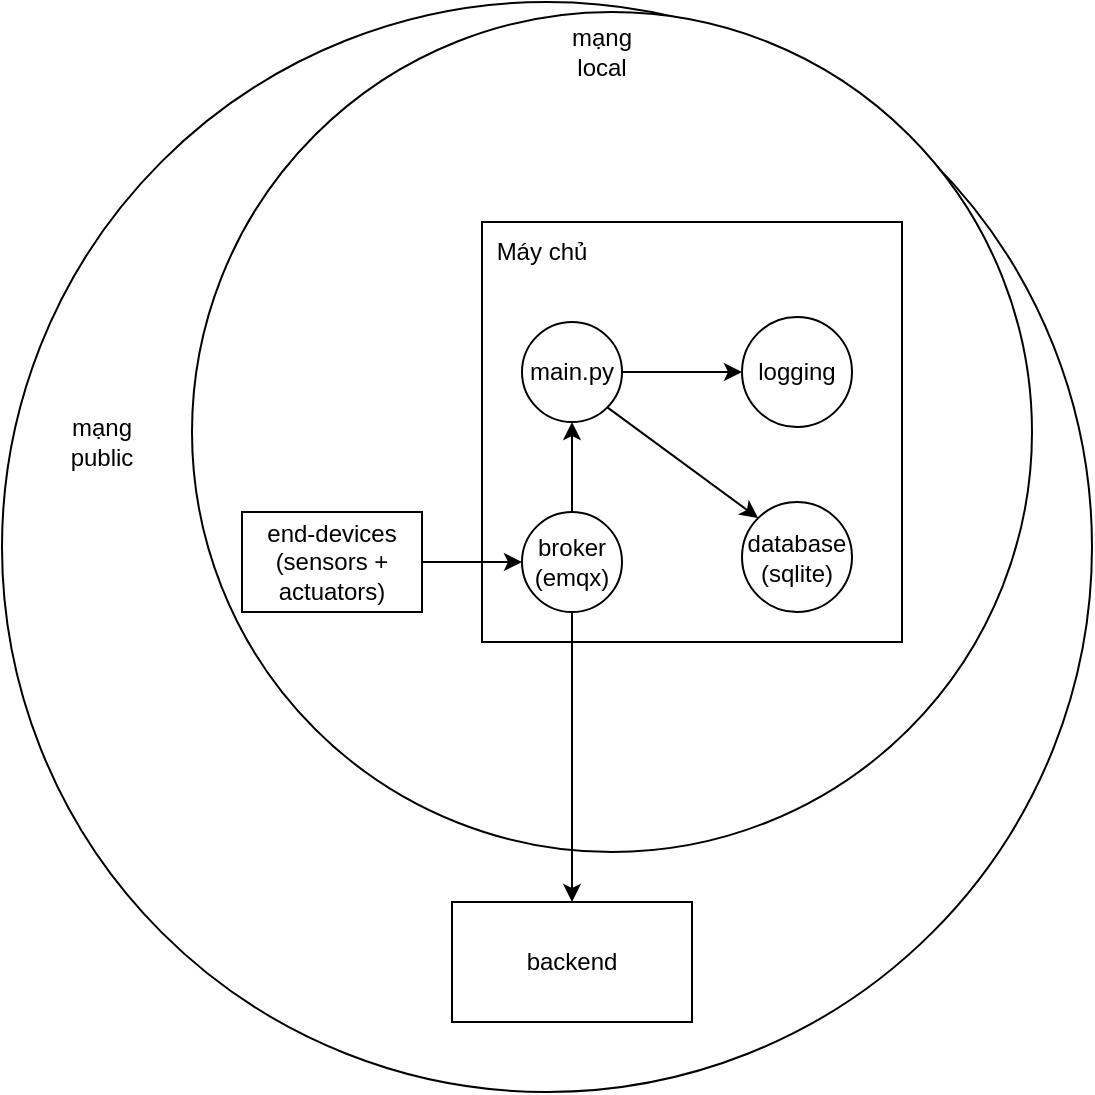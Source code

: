<mxfile version="21.2.9" type="device">
  <diagram name="Page-1" id="JTmERNCMm7uamx7KYtzp">
    <mxGraphModel dx="794" dy="509" grid="1" gridSize="10" guides="1" tooltips="1" connect="1" arrows="1" fold="1" page="1" pageScale="1" pageWidth="850" pageHeight="1100" math="0" shadow="0">
      <root>
        <mxCell id="0" />
        <mxCell id="1" parent="0" />
        <mxCell id="V-o1fGtL6thpqo705aMa-11" value="" style="ellipse;whiteSpace=wrap;html=1;aspect=fixed;" parent="1" vertex="1">
          <mxGeometry x="260" y="20" width="545" height="545" as="geometry" />
        </mxCell>
        <mxCell id="V-o1fGtL6thpqo705aMa-9" value="" style="ellipse;whiteSpace=wrap;html=1;aspect=fixed;" parent="1" vertex="1">
          <mxGeometry x="355" y="25" width="420" height="420" as="geometry" />
        </mxCell>
        <mxCell id="V-o1fGtL6thpqo705aMa-1" value="" style="whiteSpace=wrap;html=1;aspect=fixed;" parent="1" vertex="1">
          <mxGeometry x="500" y="130" width="210" height="210" as="geometry" />
        </mxCell>
        <mxCell id="V-o1fGtL6thpqo705aMa-2" value="Máy chủ" style="text;html=1;strokeColor=none;fillColor=none;align=center;verticalAlign=middle;whiteSpace=wrap;rounded=0;" parent="1" vertex="1">
          <mxGeometry x="500" y="130" width="60" height="30" as="geometry" />
        </mxCell>
        <mxCell id="V-o1fGtL6thpqo705aMa-5" value="main.py" style="ellipse;whiteSpace=wrap;html=1;aspect=fixed;" parent="1" vertex="1">
          <mxGeometry x="520" y="180" width="50" height="50" as="geometry" />
        </mxCell>
        <mxCell id="lhwBuiXh_x7Nknb-HYmF-1" style="edgeStyle=orthogonalEdgeStyle;rounded=0;orthogonalLoop=1;jettySize=auto;html=1;exitX=0.5;exitY=0;exitDx=0;exitDy=0;" edge="1" parent="1" source="V-o1fGtL6thpqo705aMa-6" target="V-o1fGtL6thpqo705aMa-5">
          <mxGeometry relative="1" as="geometry" />
        </mxCell>
        <mxCell id="V-o1fGtL6thpqo705aMa-6" value="broker&lt;br&gt;(emqx)" style="ellipse;whiteSpace=wrap;html=1;aspect=fixed;" parent="1" vertex="1">
          <mxGeometry x="520" y="275" width="50" height="50" as="geometry" />
        </mxCell>
        <mxCell id="V-o1fGtL6thpqo705aMa-7" value="database&lt;br&gt;(sqlite)" style="ellipse;whiteSpace=wrap;html=1;aspect=fixed;" parent="1" vertex="1">
          <mxGeometry x="630" y="270" width="55" height="55" as="geometry" />
        </mxCell>
        <mxCell id="V-o1fGtL6thpqo705aMa-8" value="end-devices&lt;br&gt;(sensors + actuators)" style="rounded=0;whiteSpace=wrap;html=1;" parent="1" vertex="1">
          <mxGeometry x="380" y="275" width="90" height="50" as="geometry" />
        </mxCell>
        <mxCell id="V-o1fGtL6thpqo705aMa-10" value="mạng local" style="text;html=1;strokeColor=none;fillColor=none;align=center;verticalAlign=middle;whiteSpace=wrap;rounded=0;" parent="1" vertex="1">
          <mxGeometry x="530" y="30" width="60" height="30" as="geometry" />
        </mxCell>
        <mxCell id="V-o1fGtL6thpqo705aMa-12" value="mạng public" style="text;html=1;strokeColor=none;fillColor=none;align=center;verticalAlign=middle;whiteSpace=wrap;rounded=0;" parent="1" vertex="1">
          <mxGeometry x="280" y="220" width="60" height="40" as="geometry" />
        </mxCell>
        <mxCell id="V-o1fGtL6thpqo705aMa-13" value="backend" style="rounded=0;whiteSpace=wrap;html=1;" parent="1" vertex="1">
          <mxGeometry x="485" y="470" width="120" height="60" as="geometry" />
        </mxCell>
        <mxCell id="V-o1fGtL6thpqo705aMa-15" value="logging" style="ellipse;whiteSpace=wrap;html=1;aspect=fixed;" parent="1" vertex="1">
          <mxGeometry x="630" y="177.5" width="55" height="55" as="geometry" />
        </mxCell>
        <mxCell id="V-o1fGtL6thpqo705aMa-21" value="" style="endArrow=classic;html=1;rounded=0;exitX=1;exitY=0.5;exitDx=0;exitDy=0;entryX=0;entryY=0.5;entryDx=0;entryDy=0;" parent="1" source="V-o1fGtL6thpqo705aMa-8" target="V-o1fGtL6thpqo705aMa-6" edge="1">
          <mxGeometry width="50" height="50" relative="1" as="geometry">
            <mxPoint x="660" y="410" as="sourcePoint" />
            <mxPoint x="710" y="360" as="targetPoint" />
          </mxGeometry>
        </mxCell>
        <mxCell id="V-o1fGtL6thpqo705aMa-22" value="" style="endArrow=classic;html=1;rounded=0;exitX=0.5;exitY=1;exitDx=0;exitDy=0;entryX=0.5;entryY=0;entryDx=0;entryDy=0;" parent="1" source="V-o1fGtL6thpqo705aMa-6" target="V-o1fGtL6thpqo705aMa-13" edge="1">
          <mxGeometry width="50" height="50" relative="1" as="geometry">
            <mxPoint x="520" y="410" as="sourcePoint" />
            <mxPoint x="570" y="360" as="targetPoint" />
          </mxGeometry>
        </mxCell>
        <mxCell id="V-o1fGtL6thpqo705aMa-23" value="" style="endArrow=classic;html=1;rounded=0;exitX=1;exitY=0.5;exitDx=0;exitDy=0;entryX=0;entryY=0.5;entryDx=0;entryDy=0;" parent="1" source="V-o1fGtL6thpqo705aMa-5" target="V-o1fGtL6thpqo705aMa-15" edge="1">
          <mxGeometry width="50" height="50" relative="1" as="geometry">
            <mxPoint x="590" y="290" as="sourcePoint" />
            <mxPoint x="640" y="240" as="targetPoint" />
          </mxGeometry>
        </mxCell>
        <mxCell id="lhwBuiXh_x7Nknb-HYmF-3" value="" style="endArrow=classic;html=1;rounded=0;exitX=1;exitY=1;exitDx=0;exitDy=0;entryX=0;entryY=0;entryDx=0;entryDy=0;" edge="1" parent="1" source="V-o1fGtL6thpqo705aMa-5" target="V-o1fGtL6thpqo705aMa-7">
          <mxGeometry width="50" height="50" relative="1" as="geometry">
            <mxPoint x="580" y="215" as="sourcePoint" />
            <mxPoint x="640" y="215" as="targetPoint" />
          </mxGeometry>
        </mxCell>
      </root>
    </mxGraphModel>
  </diagram>
</mxfile>
